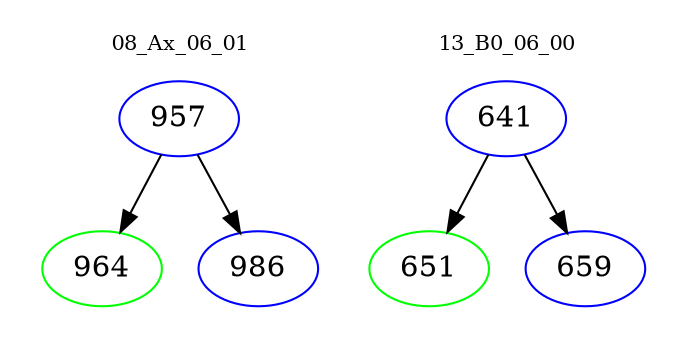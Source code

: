 digraph{
subgraph cluster_0 {
color = white
label = "08_Ax_06_01";
fontsize=10;
T0_957 [label="957", color="blue"]
T0_957 -> T0_964 [color="black"]
T0_964 [label="964", color="green"]
T0_957 -> T0_986 [color="black"]
T0_986 [label="986", color="blue"]
}
subgraph cluster_1 {
color = white
label = "13_B0_06_00";
fontsize=10;
T1_641 [label="641", color="blue"]
T1_641 -> T1_651 [color="black"]
T1_651 [label="651", color="green"]
T1_641 -> T1_659 [color="black"]
T1_659 [label="659", color="blue"]
}
}
